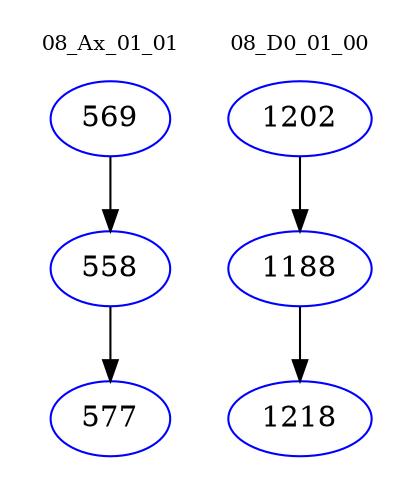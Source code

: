 digraph{
subgraph cluster_0 {
color = white
label = "08_Ax_01_01";
fontsize=10;
T0_569 [label="569", color="blue"]
T0_569 -> T0_558 [color="black"]
T0_558 [label="558", color="blue"]
T0_558 -> T0_577 [color="black"]
T0_577 [label="577", color="blue"]
}
subgraph cluster_1 {
color = white
label = "08_D0_01_00";
fontsize=10;
T1_1202 [label="1202", color="blue"]
T1_1202 -> T1_1188 [color="black"]
T1_1188 [label="1188", color="blue"]
T1_1188 -> T1_1218 [color="black"]
T1_1218 [label="1218", color="blue"]
}
}
